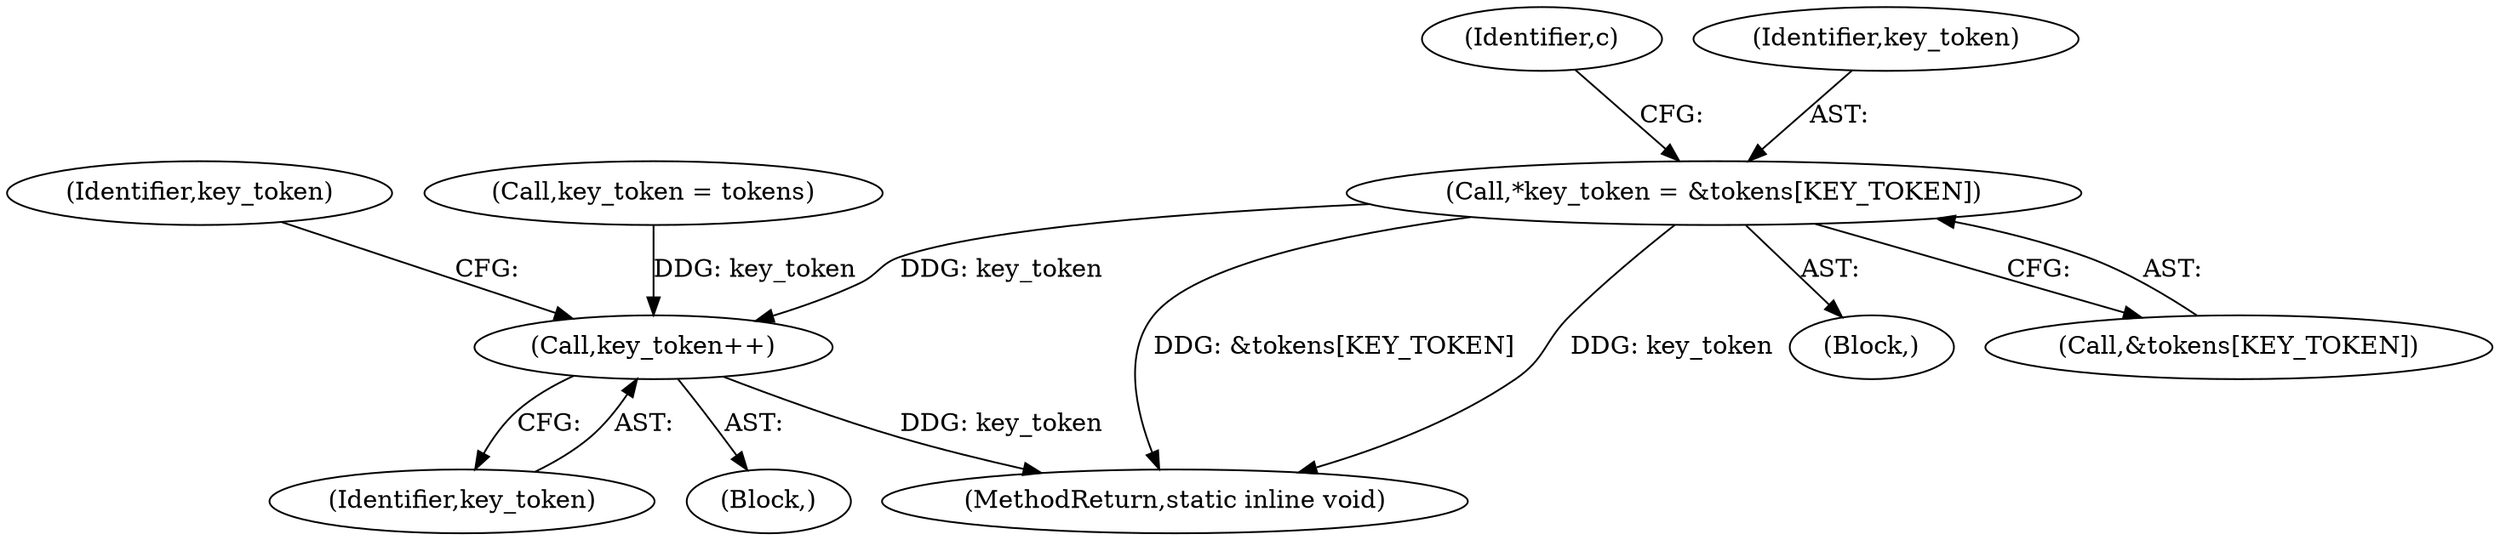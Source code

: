 digraph "0_memcached_a8c4a82787b8b6c256d61bd5c42fb7f92d1bae00@array" {
"1000119" [label="(Call,*key_token = &tokens[KEY_TOKEN])"];
"1000650" [label="(Call,key_token++)"];
"1000651" [label="(Identifier,key_token)"];
"1000135" [label="(Identifier,key_token)"];
"1000650" [label="(Call,key_token++)"];
"1000756" [label="(MethodReturn,static inline void)"];
"1000667" [label="(Call,key_token = tokens)"];
"1000138" [label="(Block,)"];
"1000110" [label="(Block,)"];
"1000121" [label="(Call,&tokens[KEY_TOKEN])"];
"1000119" [label="(Call,*key_token = &tokens[KEY_TOKEN])"];
"1000128" [label="(Identifier,c)"];
"1000120" [label="(Identifier,key_token)"];
"1000119" -> "1000110"  [label="AST: "];
"1000119" -> "1000121"  [label="CFG: "];
"1000120" -> "1000119"  [label="AST: "];
"1000121" -> "1000119"  [label="AST: "];
"1000128" -> "1000119"  [label="CFG: "];
"1000119" -> "1000756"  [label="DDG: &tokens[KEY_TOKEN]"];
"1000119" -> "1000756"  [label="DDG: key_token"];
"1000119" -> "1000650"  [label="DDG: key_token"];
"1000650" -> "1000138"  [label="AST: "];
"1000650" -> "1000651"  [label="CFG: "];
"1000651" -> "1000650"  [label="AST: "];
"1000135" -> "1000650"  [label="CFG: "];
"1000650" -> "1000756"  [label="DDG: key_token"];
"1000667" -> "1000650"  [label="DDG: key_token"];
}
